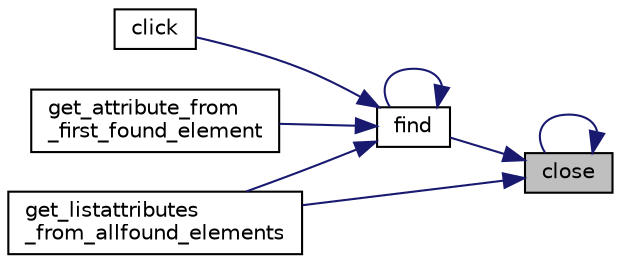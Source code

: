 digraph "close"
{
 // LATEX_PDF_SIZE
  edge [fontname="Helvetica",fontsize="10",labelfontname="Helvetica",labelfontsize="10"];
  node [fontname="Helvetica",fontsize="10",shape=record];
  rankdir="RL";
  Node1 [label="close",height=0.2,width=0.4,color="black", fillcolor="grey75", style="filled", fontcolor="black",tooltip=" "];
  Node1 -> Node1 [dir="back",color="midnightblue",fontsize="10",style="solid",fontname="Helvetica"];
  Node1 -> Node2 [dir="back",color="midnightblue",fontsize="10",style="solid",fontname="Helvetica"];
  Node2 [label="find",height=0.2,width=0.4,color="black", fillcolor="white", style="filled",URL="$d3/d1e/class_driver_1_1_driver.html#a4ebb7cc5d0e43171d9a226221da26d17",tooltip=" "];
  Node2 -> Node3 [dir="back",color="midnightblue",fontsize="10",style="solid",fontname="Helvetica"];
  Node3 [label="click",height=0.2,width=0.4,color="black", fillcolor="white", style="filled",URL="$d3/d1e/class_driver_1_1_driver.html#a7e2c7b52aed8b2ce13abdbe54f2a78da",tooltip=" "];
  Node2 -> Node2 [dir="back",color="midnightblue",fontsize="10",style="solid",fontname="Helvetica"];
  Node2 -> Node4 [dir="back",color="midnightblue",fontsize="10",style="solid",fontname="Helvetica"];
  Node4 [label="get_attribute_from\l_first_found_element",height=0.2,width=0.4,color="black", fillcolor="white", style="filled",URL="$d3/d1e/class_driver_1_1_driver.html#a94f5c7f3bd6c821691730f1f464c96a5",tooltip=" "];
  Node2 -> Node5 [dir="back",color="midnightblue",fontsize="10",style="solid",fontname="Helvetica"];
  Node5 [label="get_listattributes\l_from_allfound_elements",height=0.2,width=0.4,color="black", fillcolor="white", style="filled",URL="$d3/d1e/class_driver_1_1_driver.html#a77c85d02b6f99bbdd5f90b59d8c4719b",tooltip=" "];
  Node1 -> Node5 [dir="back",color="midnightblue",fontsize="10",style="solid",fontname="Helvetica"];
}
